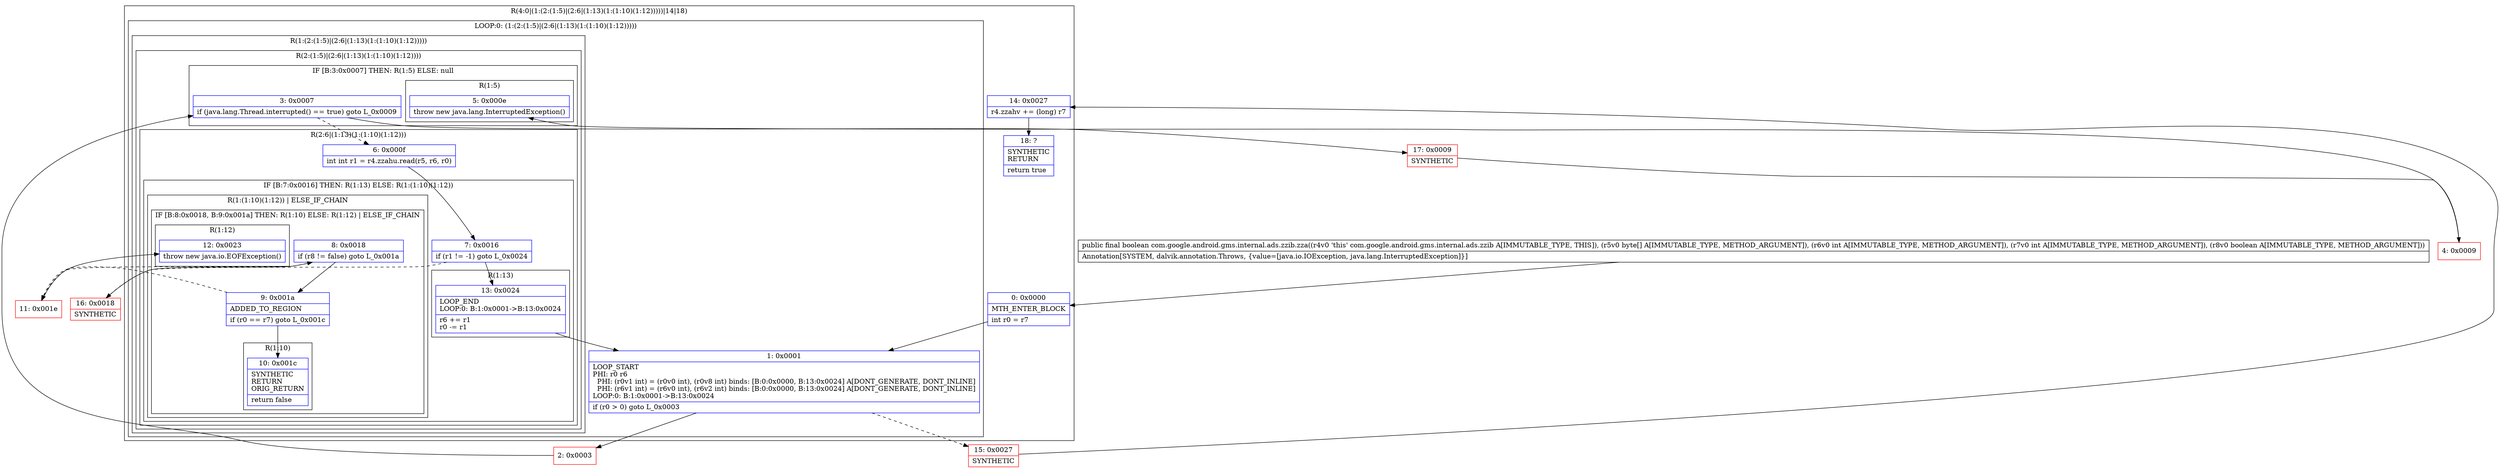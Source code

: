 digraph "CFG forcom.google.android.gms.internal.ads.zzib.zza([BIIZ)Z" {
subgraph cluster_Region_125097661 {
label = "R(4:0|(1:(2:(1:5)|(2:6|(1:13)(1:(1:10)(1:12)))))|14|18)";
node [shape=record,color=blue];
Node_0 [shape=record,label="{0\:\ 0x0000|MTH_ENTER_BLOCK\l|int r0 = r7\l}"];
subgraph cluster_LoopRegion_1364810624 {
label = "LOOP:0: (1:(2:(1:5)|(2:6|(1:13)(1:(1:10)(1:12)))))";
node [shape=record,color=blue];
Node_1 [shape=record,label="{1\:\ 0x0001|LOOP_START\lPHI: r0 r6 \l  PHI: (r0v1 int) = (r0v0 int), (r0v8 int) binds: [B:0:0x0000, B:13:0x0024] A[DONT_GENERATE, DONT_INLINE]\l  PHI: (r6v1 int) = (r6v0 int), (r6v2 int) binds: [B:0:0x0000, B:13:0x0024] A[DONT_GENERATE, DONT_INLINE]\lLOOP:0: B:1:0x0001\-\>B:13:0x0024\l|if (r0 \> 0) goto L_0x0003\l}"];
subgraph cluster_Region_557310568 {
label = "R(1:(2:(1:5)|(2:6|(1:13)(1:(1:10)(1:12)))))";
node [shape=record,color=blue];
subgraph cluster_Region_1466614003 {
label = "R(2:(1:5)|(2:6|(1:13)(1:(1:10)(1:12))))";
node [shape=record,color=blue];
subgraph cluster_IfRegion_2135596551 {
label = "IF [B:3:0x0007] THEN: R(1:5) ELSE: null";
node [shape=record,color=blue];
Node_3 [shape=record,label="{3\:\ 0x0007|if (java.lang.Thread.interrupted() == true) goto L_0x0009\l}"];
subgraph cluster_Region_545900956 {
label = "R(1:5)";
node [shape=record,color=blue];
Node_5 [shape=record,label="{5\:\ 0x000e|throw new java.lang.InterruptedException()\l}"];
}
}
subgraph cluster_Region_607973724 {
label = "R(2:6|(1:13)(1:(1:10)(1:12)))";
node [shape=record,color=blue];
Node_6 [shape=record,label="{6\:\ 0x000f|int int r1 = r4.zzahu.read(r5, r6, r0)\l}"];
subgraph cluster_IfRegion_1345957206 {
label = "IF [B:7:0x0016] THEN: R(1:13) ELSE: R(1:(1:10)(1:12))";
node [shape=record,color=blue];
Node_7 [shape=record,label="{7\:\ 0x0016|if (r1 != \-1) goto L_0x0024\l}"];
subgraph cluster_Region_1032652706 {
label = "R(1:13)";
node [shape=record,color=blue];
Node_13 [shape=record,label="{13\:\ 0x0024|LOOP_END\lLOOP:0: B:1:0x0001\-\>B:13:0x0024\l|r6 += r1\lr0 \-= r1\l}"];
}
subgraph cluster_Region_1051937607 {
label = "R(1:(1:10)(1:12)) | ELSE_IF_CHAIN\l";
node [shape=record,color=blue];
subgraph cluster_IfRegion_98306648 {
label = "IF [B:8:0x0018, B:9:0x001a] THEN: R(1:10) ELSE: R(1:12) | ELSE_IF_CHAIN\l";
node [shape=record,color=blue];
Node_8 [shape=record,label="{8\:\ 0x0018|if (r8 != false) goto L_0x001a\l}"];
Node_9 [shape=record,label="{9\:\ 0x001a|ADDED_TO_REGION\l|if (r0 == r7) goto L_0x001c\l}"];
subgraph cluster_Region_1071610170 {
label = "R(1:10)";
node [shape=record,color=blue];
Node_10 [shape=record,label="{10\:\ 0x001c|SYNTHETIC\lRETURN\lORIG_RETURN\l|return false\l}"];
}
subgraph cluster_Region_340681312 {
label = "R(1:12)";
node [shape=record,color=blue];
Node_12 [shape=record,label="{12\:\ 0x0023|throw new java.io.EOFException()\l}"];
}
}
}
}
}
}
}
}
Node_14 [shape=record,label="{14\:\ 0x0027|r4.zzahv += (long) r7\l}"];
Node_18 [shape=record,label="{18\:\ ?|SYNTHETIC\lRETURN\l|return true\l}"];
}
Node_2 [shape=record,color=red,label="{2\:\ 0x0003}"];
Node_4 [shape=record,color=red,label="{4\:\ 0x0009}"];
Node_11 [shape=record,color=red,label="{11\:\ 0x001e}"];
Node_15 [shape=record,color=red,label="{15\:\ 0x0027|SYNTHETIC\l}"];
Node_16 [shape=record,color=red,label="{16\:\ 0x0018|SYNTHETIC\l}"];
Node_17 [shape=record,color=red,label="{17\:\ 0x0009|SYNTHETIC\l}"];
MethodNode[shape=record,label="{public final boolean com.google.android.gms.internal.ads.zzib.zza((r4v0 'this' com.google.android.gms.internal.ads.zzib A[IMMUTABLE_TYPE, THIS]), (r5v0 byte[] A[IMMUTABLE_TYPE, METHOD_ARGUMENT]), (r6v0 int A[IMMUTABLE_TYPE, METHOD_ARGUMENT]), (r7v0 int A[IMMUTABLE_TYPE, METHOD_ARGUMENT]), (r8v0 boolean A[IMMUTABLE_TYPE, METHOD_ARGUMENT]))  | Annotation[SYSTEM, dalvik.annotation.Throws, \{value=[java.io.IOException, java.lang.InterruptedException]\}]\l}"];
MethodNode -> Node_0;
Node_0 -> Node_1;
Node_1 -> Node_2;
Node_1 -> Node_15[style=dashed];
Node_3 -> Node_6[style=dashed];
Node_3 -> Node_17;
Node_6 -> Node_7;
Node_7 -> Node_13;
Node_7 -> Node_16[style=dashed];
Node_13 -> Node_1;
Node_8 -> Node_9;
Node_8 -> Node_11[style=dashed];
Node_9 -> Node_10;
Node_9 -> Node_11[style=dashed];
Node_14 -> Node_18;
Node_2 -> Node_3;
Node_4 -> Node_5;
Node_11 -> Node_12;
Node_15 -> Node_14;
Node_16 -> Node_8;
Node_17 -> Node_4;
}

